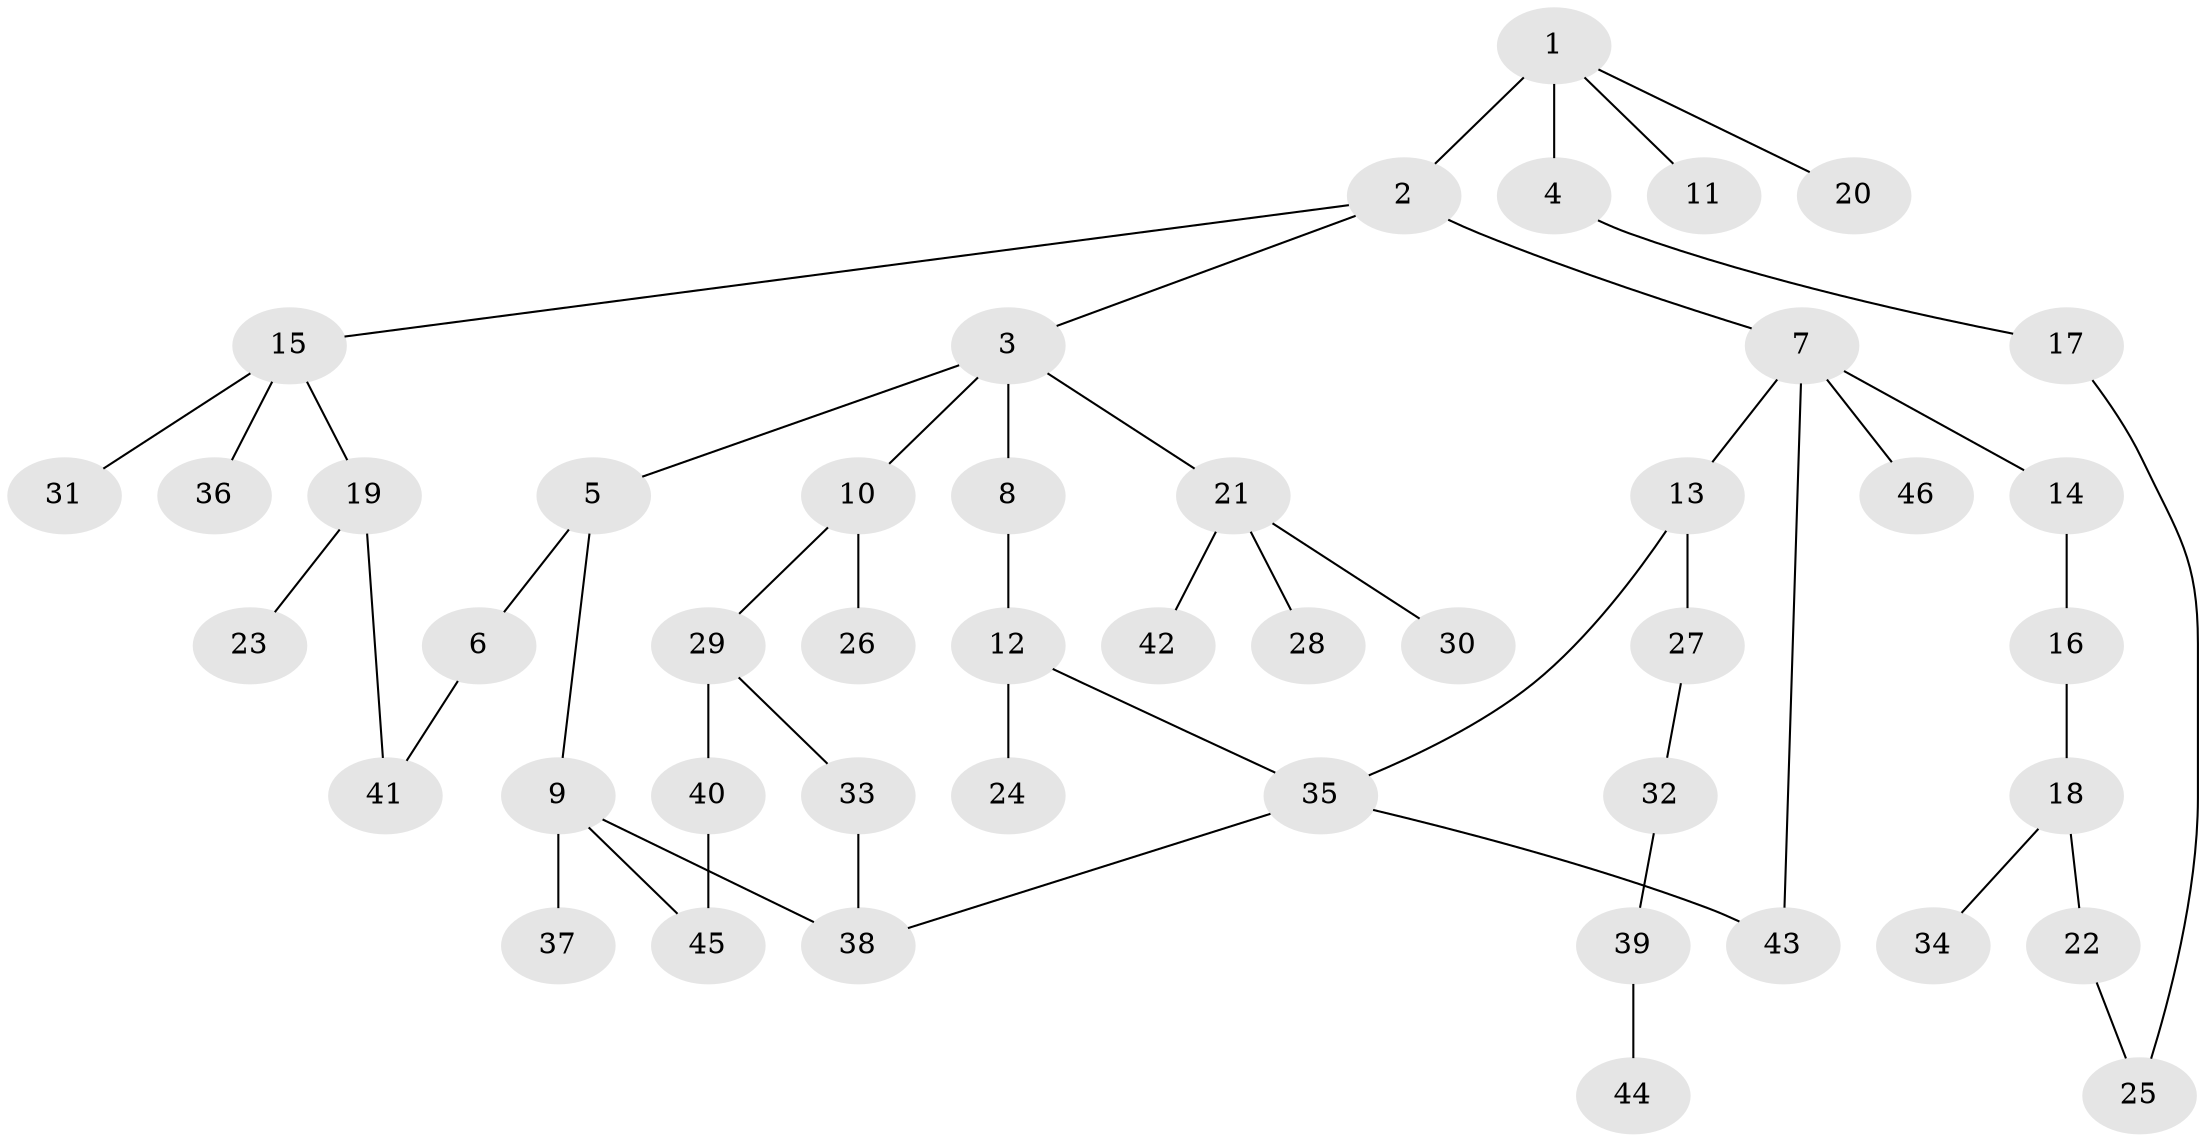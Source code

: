 // original degree distribution, {6: 0.039473684210526314, 3: 0.15789473684210525, 4: 0.06578947368421052, 2: 0.21052631578947367, 1: 0.4605263157894737, 5: 0.06578947368421052}
// Generated by graph-tools (version 1.1) at 2025/48/03/04/25 22:48:41]
// undirected, 46 vertices, 52 edges
graph export_dot {
  node [color=gray90,style=filled];
  1;
  2;
  3;
  4;
  5;
  6;
  7;
  8;
  9;
  10;
  11;
  12;
  13;
  14;
  15;
  16;
  17;
  18;
  19;
  20;
  21;
  22;
  23;
  24;
  25;
  26;
  27;
  28;
  29;
  30;
  31;
  32;
  33;
  34;
  35;
  36;
  37;
  38;
  39;
  40;
  41;
  42;
  43;
  44;
  45;
  46;
  1 -- 2 [weight=2.0];
  1 -- 4 [weight=1.0];
  1 -- 11 [weight=1.0];
  1 -- 20 [weight=1.0];
  2 -- 3 [weight=1.0];
  2 -- 7 [weight=1.0];
  2 -- 15 [weight=1.0];
  3 -- 5 [weight=1.0];
  3 -- 8 [weight=1.0];
  3 -- 10 [weight=1.0];
  3 -- 21 [weight=1.0];
  4 -- 17 [weight=1.0];
  5 -- 6 [weight=1.0];
  5 -- 9 [weight=1.0];
  6 -- 41 [weight=1.0];
  7 -- 13 [weight=1.0];
  7 -- 14 [weight=1.0];
  7 -- 43 [weight=1.0];
  7 -- 46 [weight=1.0];
  8 -- 12 [weight=1.0];
  9 -- 37 [weight=1.0];
  9 -- 38 [weight=1.0];
  9 -- 45 [weight=1.0];
  10 -- 26 [weight=1.0];
  10 -- 29 [weight=1.0];
  12 -- 24 [weight=2.0];
  12 -- 35 [weight=1.0];
  13 -- 27 [weight=1.0];
  13 -- 35 [weight=1.0];
  14 -- 16 [weight=1.0];
  15 -- 19 [weight=1.0];
  15 -- 31 [weight=1.0];
  15 -- 36 [weight=1.0];
  16 -- 18 [weight=1.0];
  17 -- 25 [weight=1.0];
  18 -- 22 [weight=1.0];
  18 -- 34 [weight=1.0];
  19 -- 23 [weight=1.0];
  19 -- 41 [weight=1.0];
  21 -- 28 [weight=1.0];
  21 -- 30 [weight=1.0];
  21 -- 42 [weight=1.0];
  22 -- 25 [weight=1.0];
  27 -- 32 [weight=1.0];
  29 -- 33 [weight=2.0];
  29 -- 40 [weight=1.0];
  32 -- 39 [weight=1.0];
  33 -- 38 [weight=1.0];
  35 -- 38 [weight=1.0];
  35 -- 43 [weight=1.0];
  39 -- 44 [weight=1.0];
  40 -- 45 [weight=1.0];
}
